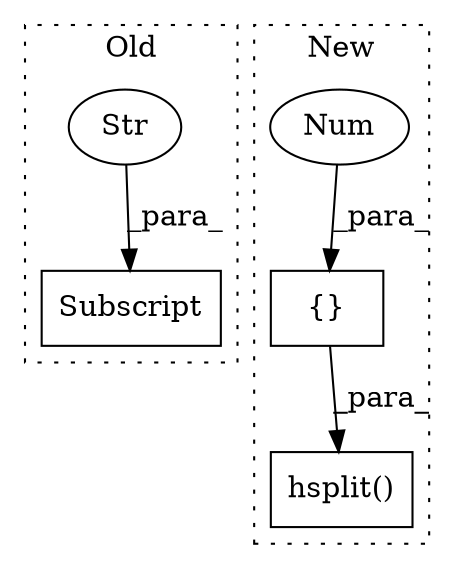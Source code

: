 digraph G {
subgraph cluster0 {
1 [label="Subscript" a="63" s="1673,0" l="19,0" shape="box"];
4 [label="Str" a="66" s="1677" l="14" shape="ellipse"];
label = "Old";
style="dotted";
}
subgraph cluster1 {
2 [label="hsplit()" a="75" s="1676,1707" l="10,1" shape="box"];
3 [label="{}" a="59" s="1704,1706" l="1,0" shape="box"];
5 [label="Num" a="76" s="1705" l="1" shape="ellipse"];
label = "New";
style="dotted";
}
3 -> 2 [label="_para_"];
4 -> 1 [label="_para_"];
5 -> 3 [label="_para_"];
}